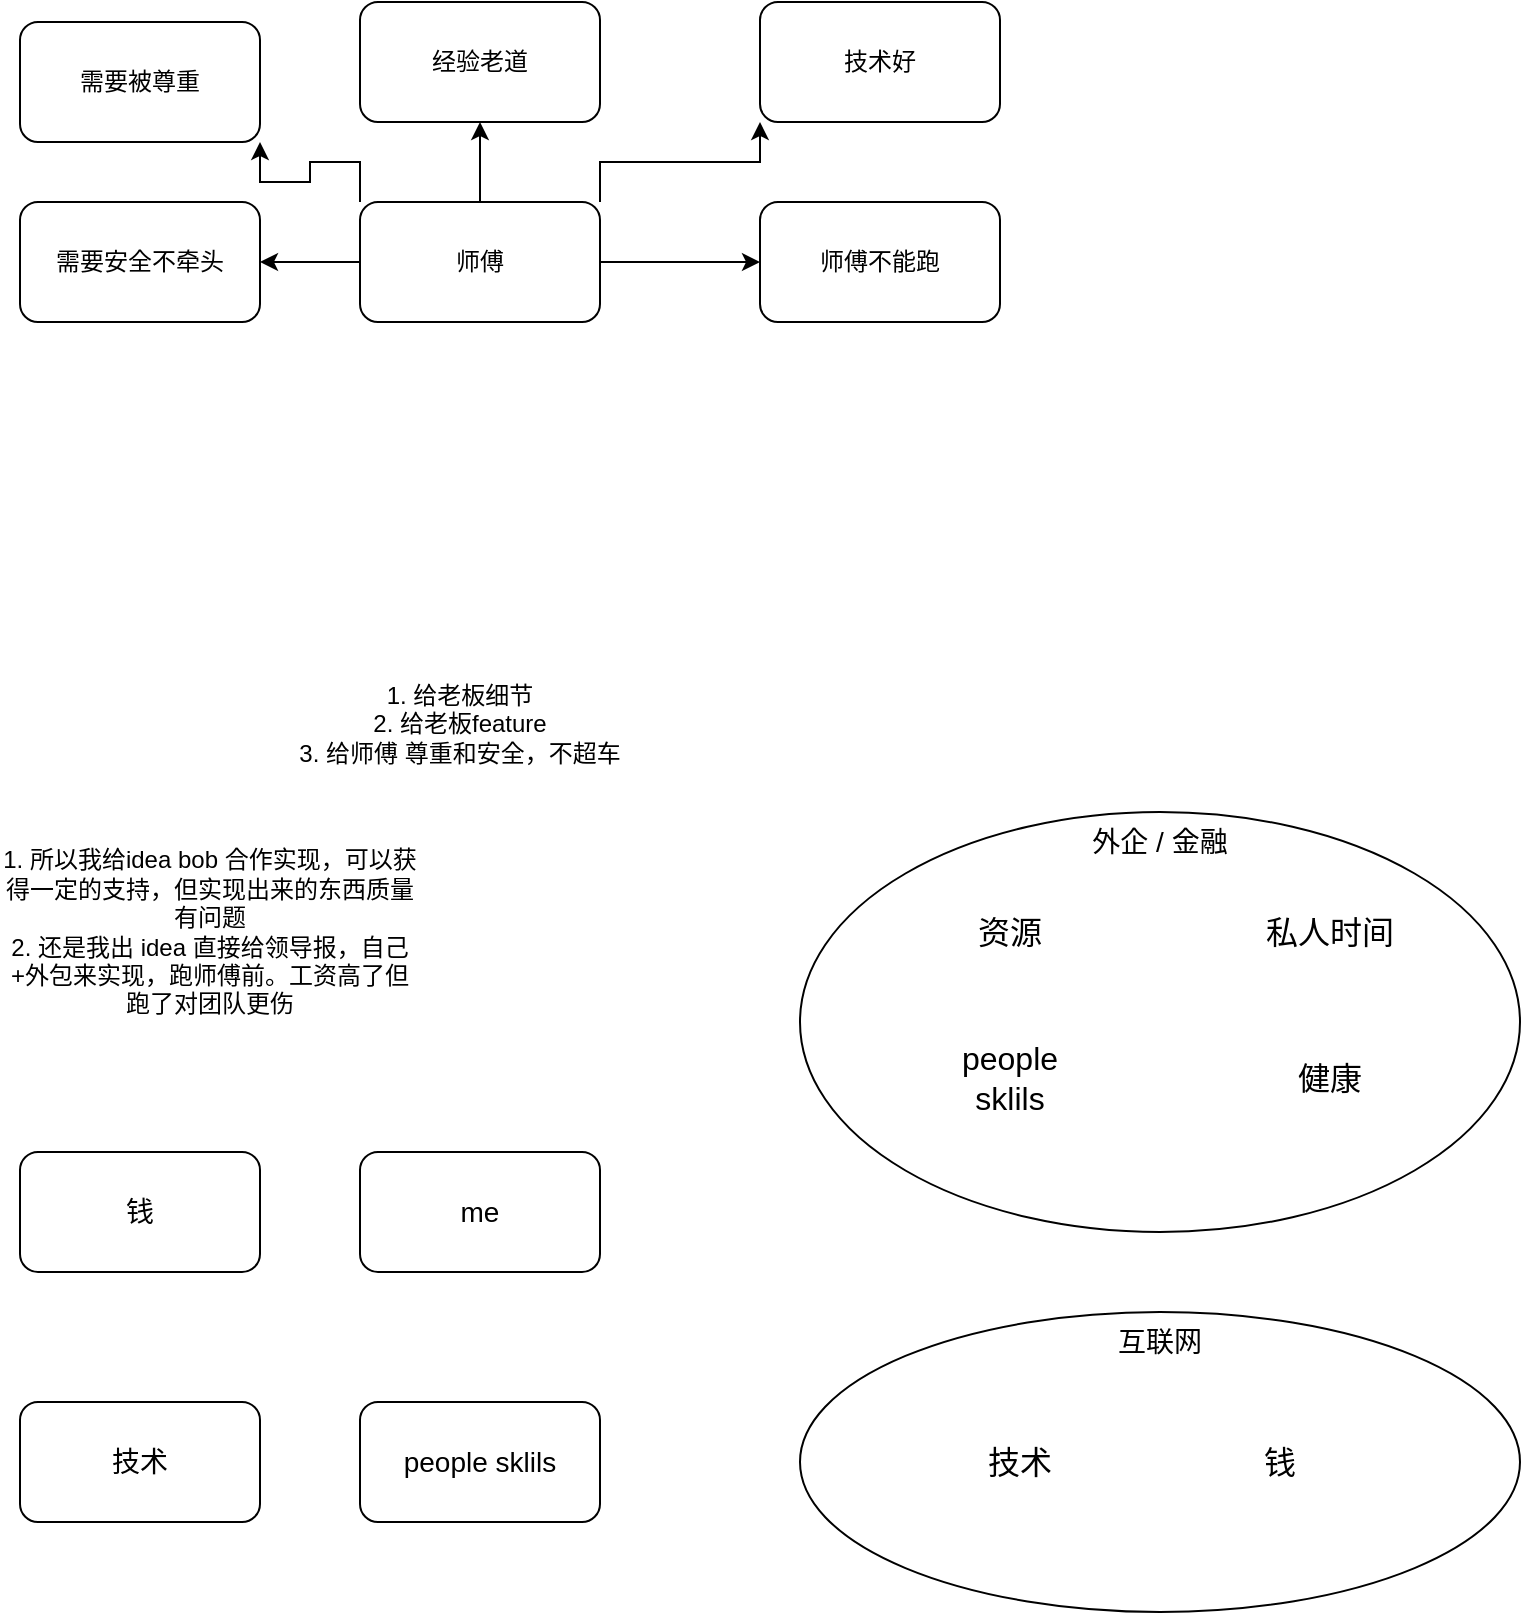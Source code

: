 <mxfile version="22.1.7" type="github" pages="2">
  <diagram name="第 1 页" id="_Za5BC0m-HuaRFZVXyjK">
    <mxGraphModel dx="1302" dy="682" grid="1" gridSize="10" guides="1" tooltips="1" connect="1" arrows="1" fold="1" page="1" pageScale="1" pageWidth="827" pageHeight="1169" math="0" shadow="0">
      <root>
        <mxCell id="0" />
        <mxCell id="1" parent="0" />
        <mxCell id="hfD9s6qf3FZ00KF--jr7-3" style="edgeStyle=orthogonalEdgeStyle;rounded=0;orthogonalLoop=1;jettySize=auto;html=1;exitX=1;exitY=0.5;exitDx=0;exitDy=0;entryX=0;entryY=0.5;entryDx=0;entryDy=0;" parent="1" source="hfD9s6qf3FZ00KF--jr7-1" target="hfD9s6qf3FZ00KF--jr7-2" edge="1">
          <mxGeometry relative="1" as="geometry" />
        </mxCell>
        <mxCell id="hfD9s6qf3FZ00KF--jr7-11" style="edgeStyle=orthogonalEdgeStyle;rounded=0;orthogonalLoop=1;jettySize=auto;html=1;exitX=0.5;exitY=0;exitDx=0;exitDy=0;entryX=0.5;entryY=1;entryDx=0;entryDy=0;" parent="1" source="hfD9s6qf3FZ00KF--jr7-1" target="hfD9s6qf3FZ00KF--jr7-10" edge="1">
          <mxGeometry relative="1" as="geometry" />
        </mxCell>
        <mxCell id="hfD9s6qf3FZ00KF--jr7-13" style="edgeStyle=orthogonalEdgeStyle;rounded=0;orthogonalLoop=1;jettySize=auto;html=1;exitX=1;exitY=0;exitDx=0;exitDy=0;entryX=0;entryY=1;entryDx=0;entryDy=0;" parent="1" source="hfD9s6qf3FZ00KF--jr7-1" target="hfD9s6qf3FZ00KF--jr7-9" edge="1">
          <mxGeometry relative="1" as="geometry" />
        </mxCell>
        <mxCell id="hfD9s6qf3FZ00KF--jr7-20" style="edgeStyle=orthogonalEdgeStyle;rounded=0;orthogonalLoop=1;jettySize=auto;html=1;exitX=0;exitY=0.5;exitDx=0;exitDy=0;entryX=1;entryY=0.5;entryDx=0;entryDy=0;" parent="1" source="hfD9s6qf3FZ00KF--jr7-1" target="hfD9s6qf3FZ00KF--jr7-16" edge="1">
          <mxGeometry relative="1" as="geometry" />
        </mxCell>
        <mxCell id="hfD9s6qf3FZ00KF--jr7-21" style="edgeStyle=orthogonalEdgeStyle;rounded=0;orthogonalLoop=1;jettySize=auto;html=1;exitX=0;exitY=0;exitDx=0;exitDy=0;entryX=1;entryY=1;entryDx=0;entryDy=0;" parent="1" source="hfD9s6qf3FZ00KF--jr7-1" target="hfD9s6qf3FZ00KF--jr7-18" edge="1">
          <mxGeometry relative="1" as="geometry" />
        </mxCell>
        <mxCell id="hfD9s6qf3FZ00KF--jr7-1" value="师傅" style="rounded=1;whiteSpace=wrap;html=1;" parent="1" vertex="1">
          <mxGeometry x="240" y="110" width="120" height="60" as="geometry" />
        </mxCell>
        <mxCell id="hfD9s6qf3FZ00KF--jr7-2" value="师傅不能跑" style="rounded=1;whiteSpace=wrap;html=1;" parent="1" vertex="1">
          <mxGeometry x="440" y="110" width="120" height="60" as="geometry" />
        </mxCell>
        <mxCell id="hfD9s6qf3FZ00KF--jr7-9" value="技术好" style="rounded=1;whiteSpace=wrap;html=1;" parent="1" vertex="1">
          <mxGeometry x="440" y="10" width="120" height="60" as="geometry" />
        </mxCell>
        <mxCell id="hfD9s6qf3FZ00KF--jr7-10" value="经验老道" style="rounded=1;whiteSpace=wrap;html=1;" parent="1" vertex="1">
          <mxGeometry x="240" y="10" width="120" height="60" as="geometry" />
        </mxCell>
        <mxCell id="hfD9s6qf3FZ00KF--jr7-16" value="需要安全不牵头" style="rounded=1;whiteSpace=wrap;html=1;" parent="1" vertex="1">
          <mxGeometry x="70" y="110" width="120" height="60" as="geometry" />
        </mxCell>
        <mxCell id="hfD9s6qf3FZ00KF--jr7-18" value="需要被尊重" style="rounded=1;whiteSpace=wrap;html=1;" parent="1" vertex="1">
          <mxGeometry x="70" y="20" width="120" height="60" as="geometry" />
        </mxCell>
        <mxCell id="hfD9s6qf3FZ00KF--jr7-19" value="me" style="rounded=1;whiteSpace=wrap;html=1;fontSize=14;" parent="1" vertex="1">
          <mxGeometry x="240" y="585" width="120" height="60" as="geometry" />
        </mxCell>
        <mxCell id="hfD9s6qf3FZ00KF--jr7-25" value="1. 给老板细节&lt;br&gt;2. 给老板feature&lt;br&gt;3. 给师傅 尊重和安全，不超车" style="text;html=1;strokeColor=none;fillColor=none;align=center;verticalAlign=middle;whiteSpace=wrap;rounded=0;" parent="1" vertex="1">
          <mxGeometry x="185" y="342" width="210" height="58" as="geometry" />
        </mxCell>
        <mxCell id="hfD9s6qf3FZ00KF--jr7-26" value="1. 所以我给idea bob 合作实现，可以获得一定的支持，但实现出来的东西质量有问题&lt;br&gt;2. 还是我出 idea 直接给领导报，自己+外包来实现，跑师傅前。工资高了但跑了对团队更伤" style="text;html=1;strokeColor=none;fillColor=none;align=center;verticalAlign=middle;whiteSpace=wrap;rounded=0;" parent="1" vertex="1">
          <mxGeometry x="60" y="430" width="210" height="90" as="geometry" />
        </mxCell>
        <mxCell id="HuFOhS0qRHia55EcjtAD-1" value="钱" style="rounded=1;whiteSpace=wrap;html=1;fontSize=14;" parent="1" vertex="1">
          <mxGeometry x="70" y="585" width="120" height="60" as="geometry" />
        </mxCell>
        <mxCell id="HuFOhS0qRHia55EcjtAD-2" value="技术" style="rounded=1;whiteSpace=wrap;html=1;fontSize=14;" parent="1" vertex="1">
          <mxGeometry x="70" y="710" width="120" height="60" as="geometry" />
        </mxCell>
        <mxCell id="HuFOhS0qRHia55EcjtAD-3" value="people sklils" style="rounded=1;whiteSpace=wrap;html=1;fontSize=14;" parent="1" vertex="1">
          <mxGeometry x="240" y="710" width="120" height="60" as="geometry" />
        </mxCell>
        <mxCell id="OLXgDvLFEpSDpQCb60n3-1" value="外企 / 金融" style="ellipse;whiteSpace=wrap;html=1;fillColor=none;verticalAlign=top;fontSize=14;" vertex="1" parent="1">
          <mxGeometry x="460" y="415" width="360" height="210" as="geometry" />
        </mxCell>
        <mxCell id="OLXgDvLFEpSDpQCb60n3-2" value="互联网" style="ellipse;whiteSpace=wrap;html=1;fillColor=none;verticalAlign=top;fontSize=14;" vertex="1" parent="1">
          <mxGeometry x="460" y="665" width="360" height="150" as="geometry" />
        </mxCell>
        <mxCell id="OLXgDvLFEpSDpQCb60n3-3" value="资源" style="text;html=1;strokeColor=none;fillColor=none;align=center;verticalAlign=middle;whiteSpace=wrap;rounded=0;fontSize=16;" vertex="1" parent="1">
          <mxGeometry x="530" y="455" width="70" height="40" as="geometry" />
        </mxCell>
        <mxCell id="OLXgDvLFEpSDpQCb60n3-4" value="私人时间" style="text;html=1;strokeColor=none;fillColor=none;align=center;verticalAlign=middle;whiteSpace=wrap;rounded=0;fontSize=16;" vertex="1" parent="1">
          <mxGeometry x="690" y="455" width="70" height="40" as="geometry" />
        </mxCell>
        <mxCell id="OLXgDvLFEpSDpQCb60n3-5" value="技术" style="text;html=1;strokeColor=none;fillColor=none;align=center;verticalAlign=middle;whiteSpace=wrap;rounded=0;fontSize=16;" vertex="1" parent="1">
          <mxGeometry x="535" y="720" width="70" height="40" as="geometry" />
        </mxCell>
        <mxCell id="OLXgDvLFEpSDpQCb60n3-6" value="钱" style="text;html=1;strokeColor=none;fillColor=none;align=center;verticalAlign=middle;whiteSpace=wrap;rounded=0;fontSize=16;" vertex="1" parent="1">
          <mxGeometry x="665" y="720" width="70" height="40" as="geometry" />
        </mxCell>
        <mxCell id="OLXgDvLFEpSDpQCb60n3-7" value="people sklils" style="text;html=1;strokeColor=none;fillColor=none;align=center;verticalAlign=middle;whiteSpace=wrap;rounded=0;fontSize=16;labelBorderColor=none;" vertex="1" parent="1">
          <mxGeometry x="530" y="527.5" width="70" height="40" as="geometry" />
        </mxCell>
        <mxCell id="OLXgDvLFEpSDpQCb60n3-8" value="健康" style="text;html=1;strokeColor=none;fillColor=none;align=center;verticalAlign=middle;whiteSpace=wrap;rounded=0;fontSize=16;" vertex="1" parent="1">
          <mxGeometry x="690" y="527.5" width="70" height="40" as="geometry" />
        </mxCell>
      </root>
    </mxGraphModel>
  </diagram>
  <diagram id="gGbQv3ZM4eX6M6ayhFO-" name="第 2 页">
    <mxGraphModel dx="1562" dy="818" grid="1" gridSize="10" guides="1" tooltips="1" connect="1" arrows="1" fold="1" page="1" pageScale="1" pageWidth="827" pageHeight="1169" math="0" shadow="0">
      <root>
        <mxCell id="0" />
        <mxCell id="1" parent="0" />
        <mxCell id="I9nXeq7taqKS-i8R0qpw-6" style="rounded=0;orthogonalLoop=1;jettySize=auto;html=1;exitX=0.5;exitY=1;exitDx=0;exitDy=0;entryX=0.5;entryY=0;entryDx=0;entryDy=0;" parent="1" source="jaQP5pOw3-lSJj2iyBlf-1" target="I9nXeq7taqKS-i8R0qpw-4" edge="1">
          <mxGeometry relative="1" as="geometry" />
        </mxCell>
        <mxCell id="jaQP5pOw3-lSJj2iyBlf-1" value="勤力" style="rounded=1;whiteSpace=wrap;html=1;fontSize=14;" parent="1" vertex="1">
          <mxGeometry x="470" y="90" width="120" height="60" as="geometry" />
        </mxCell>
        <mxCell id="jaQP5pOw3-lSJj2iyBlf-5" style="edgeStyle=orthogonalEdgeStyle;rounded=0;orthogonalLoop=1;jettySize=auto;html=1;exitX=0.5;exitY=1;exitDx=0;exitDy=0;entryX=0.5;entryY=0;entryDx=0;entryDy=0;startArrow=classic;startFill=1;fontSize=14;" parent="1" source="jaQP5pOw3-lSJj2iyBlf-2" target="jaQP5pOw3-lSJj2iyBlf-3" edge="1">
          <mxGeometry relative="1" as="geometry" />
        </mxCell>
        <mxCell id="jaQP5pOw3-lSJj2iyBlf-11" value="制衡" style="edgeLabel;html=1;align=center;verticalAlign=middle;resizable=0;points=[];fontSize=14;" parent="jaQP5pOw3-lSJj2iyBlf-5" vertex="1" connectable="0">
          <mxGeometry x="-0.008" y="-1" relative="1" as="geometry">
            <mxPoint as="offset" />
          </mxGeometry>
        </mxCell>
        <mxCell id="I9nXeq7taqKS-i8R0qpw-9" style="edgeStyle=orthogonalEdgeStyle;rounded=0;orthogonalLoop=1;jettySize=auto;html=1;exitX=0.5;exitY=0;exitDx=0;exitDy=0;entryX=0.5;entryY=0;entryDx=0;entryDy=0;" parent="1" source="jaQP5pOw3-lSJj2iyBlf-2" target="I9nXeq7taqKS-i8R0qpw-3" edge="1">
          <mxGeometry relative="1" as="geometry">
            <Array as="points">
              <mxPoint x="130" y="50" />
              <mxPoint x="670" y="50" />
            </Array>
          </mxGeometry>
        </mxCell>
        <mxCell id="jaQP5pOw3-lSJj2iyBlf-2" value="聪明" style="rounded=1;whiteSpace=wrap;html=1;fontSize=14;" parent="1" vertex="1">
          <mxGeometry x="70" y="90" width="120" height="60" as="geometry" />
        </mxCell>
        <mxCell id="jaQP5pOw3-lSJj2iyBlf-14" style="edgeStyle=orthogonalEdgeStyle;rounded=0;orthogonalLoop=1;jettySize=auto;html=1;exitX=0.5;exitY=1;exitDx=0;exitDy=0;entryX=0.5;entryY=0;entryDx=0;entryDy=0;" parent="1" source="jaQP5pOw3-lSJj2iyBlf-3" target="jaQP5pOw3-lSJj2iyBlf-9" edge="1">
          <mxGeometry relative="1" as="geometry" />
        </mxCell>
        <mxCell id="jaQP5pOw3-lSJj2iyBlf-3" value="安全" style="rounded=1;whiteSpace=wrap;html=1;fontSize=14;" parent="1" vertex="1">
          <mxGeometry x="70" y="240" width="120" height="60" as="geometry" />
        </mxCell>
        <mxCell id="jaQP5pOw3-lSJj2iyBlf-6" style="edgeStyle=orthogonalEdgeStyle;rounded=0;orthogonalLoop=1;jettySize=auto;html=1;exitX=0.5;exitY=1;exitDx=0;exitDy=0;fontSize=14;entryX=0.5;entryY=0;entryDx=0;entryDy=0;" parent="1" source="jaQP5pOw3-lSJj2iyBlf-4" target="I9nXeq7taqKS-i8R0qpw-1" edge="1">
          <mxGeometry relative="1" as="geometry">
            <mxPoint x="340" y="220" as="targetPoint" />
          </mxGeometry>
        </mxCell>
        <mxCell id="I9nXeq7taqKS-i8R0qpw-13" style="rounded=0;orthogonalLoop=1;jettySize=auto;html=1;exitX=0.5;exitY=1;exitDx=0;exitDy=0;entryX=0.5;entryY=0;entryDx=0;entryDy=0;" parent="1" source="jaQP5pOw3-lSJj2iyBlf-4" target="jaQP5pOw3-lSJj2iyBlf-3" edge="1">
          <mxGeometry relative="1" as="geometry" />
        </mxCell>
        <mxCell id="jaQP5pOw3-lSJj2iyBlf-4" value="拍马屁" style="rounded=1;whiteSpace=wrap;html=1;fontSize=14;" parent="1" vertex="1">
          <mxGeometry x="280" y="90" width="120" height="60" as="geometry" />
        </mxCell>
        <mxCell id="I9nXeq7taqKS-i8R0qpw-11" style="edgeStyle=orthogonalEdgeStyle;rounded=0;orthogonalLoop=1;jettySize=auto;html=1;exitX=0.5;exitY=1;exitDx=0;exitDy=0;entryX=1;entryY=0.5;entryDx=0;entryDy=0;" parent="1" source="jaQP5pOw3-lSJj2iyBlf-8" target="I9nXeq7taqKS-i8R0qpw-1" edge="1">
          <mxGeometry relative="1" as="geometry" />
        </mxCell>
        <mxCell id="I9nXeq7taqKS-i8R0qpw-12" style="edgeStyle=orthogonalEdgeStyle;rounded=0;orthogonalLoop=1;jettySize=auto;html=1;exitX=0.5;exitY=1;exitDx=0;exitDy=0;entryX=0;entryY=0.5;entryDx=0;entryDy=0;" parent="1" source="jaQP5pOw3-lSJj2iyBlf-8" target="I9nXeq7taqKS-i8R0qpw-4" edge="1">
          <mxGeometry relative="1" as="geometry" />
        </mxCell>
        <mxCell id="jaQP5pOw3-lSJj2iyBlf-8" value="谦虚" style="rounded=1;whiteSpace=wrap;html=1;fontSize=14;" parent="1" vertex="1">
          <mxGeometry x="410" y="180" width="120" height="60" as="geometry" />
        </mxCell>
        <mxCell id="jaQP5pOw3-lSJj2iyBlf-9" value="资源倾斜" style="rounded=1;whiteSpace=wrap;html=1;fontSize=14;" parent="1" vertex="1">
          <mxGeometry x="280" y="390" width="120" height="60" as="geometry" />
        </mxCell>
        <mxCell id="I9nXeq7taqKS-i8R0qpw-2" style="edgeStyle=orthogonalEdgeStyle;rounded=0;orthogonalLoop=1;jettySize=auto;html=1;exitX=0.5;exitY=1;exitDx=0;exitDy=0;entryX=0.5;entryY=0;entryDx=0;entryDy=0;" parent="1" source="I9nXeq7taqKS-i8R0qpw-1" target="jaQP5pOw3-lSJj2iyBlf-9" edge="1">
          <mxGeometry relative="1" as="geometry" />
        </mxCell>
        <mxCell id="I9nXeq7taqKS-i8R0qpw-1" value="情绪价值" style="rounded=1;whiteSpace=wrap;html=1;fontSize=14;" parent="1" vertex="1">
          <mxGeometry x="280" y="240" width="120" height="60" as="geometry" />
        </mxCell>
        <mxCell id="I9nXeq7taqKS-i8R0qpw-8" style="rounded=0;orthogonalLoop=1;jettySize=auto;html=1;exitX=0.5;exitY=1;exitDx=0;exitDy=0;entryX=0.5;entryY=0;entryDx=0;entryDy=0;" parent="1" source="I9nXeq7taqKS-i8R0qpw-3" target="I9nXeq7taqKS-i8R0qpw-4" edge="1">
          <mxGeometry relative="1" as="geometry" />
        </mxCell>
        <mxCell id="I9nXeq7taqKS-i8R0qpw-3" value="能出活" style="rounded=1;whiteSpace=wrap;html=1;fontSize=14;" parent="1" vertex="1">
          <mxGeometry x="610" y="90" width="120" height="60" as="geometry" />
        </mxCell>
        <mxCell id="I9nXeq7taqKS-i8R0qpw-7" style="edgeStyle=orthogonalEdgeStyle;rounded=0;orthogonalLoop=1;jettySize=auto;html=1;exitX=0.5;exitY=1;exitDx=0;exitDy=0;entryX=0.5;entryY=0;entryDx=0;entryDy=0;" parent="1" source="I9nXeq7taqKS-i8R0qpw-4" target="jaQP5pOw3-lSJj2iyBlf-9" edge="1">
          <mxGeometry relative="1" as="geometry" />
        </mxCell>
        <mxCell id="I9nXeq7taqKS-i8R0qpw-4" value="信任" style="rounded=1;whiteSpace=wrap;html=1;fontSize=14;" parent="1" vertex="1">
          <mxGeometry x="540" y="240" width="120" height="60" as="geometry" />
        </mxCell>
      </root>
    </mxGraphModel>
  </diagram>
</mxfile>
